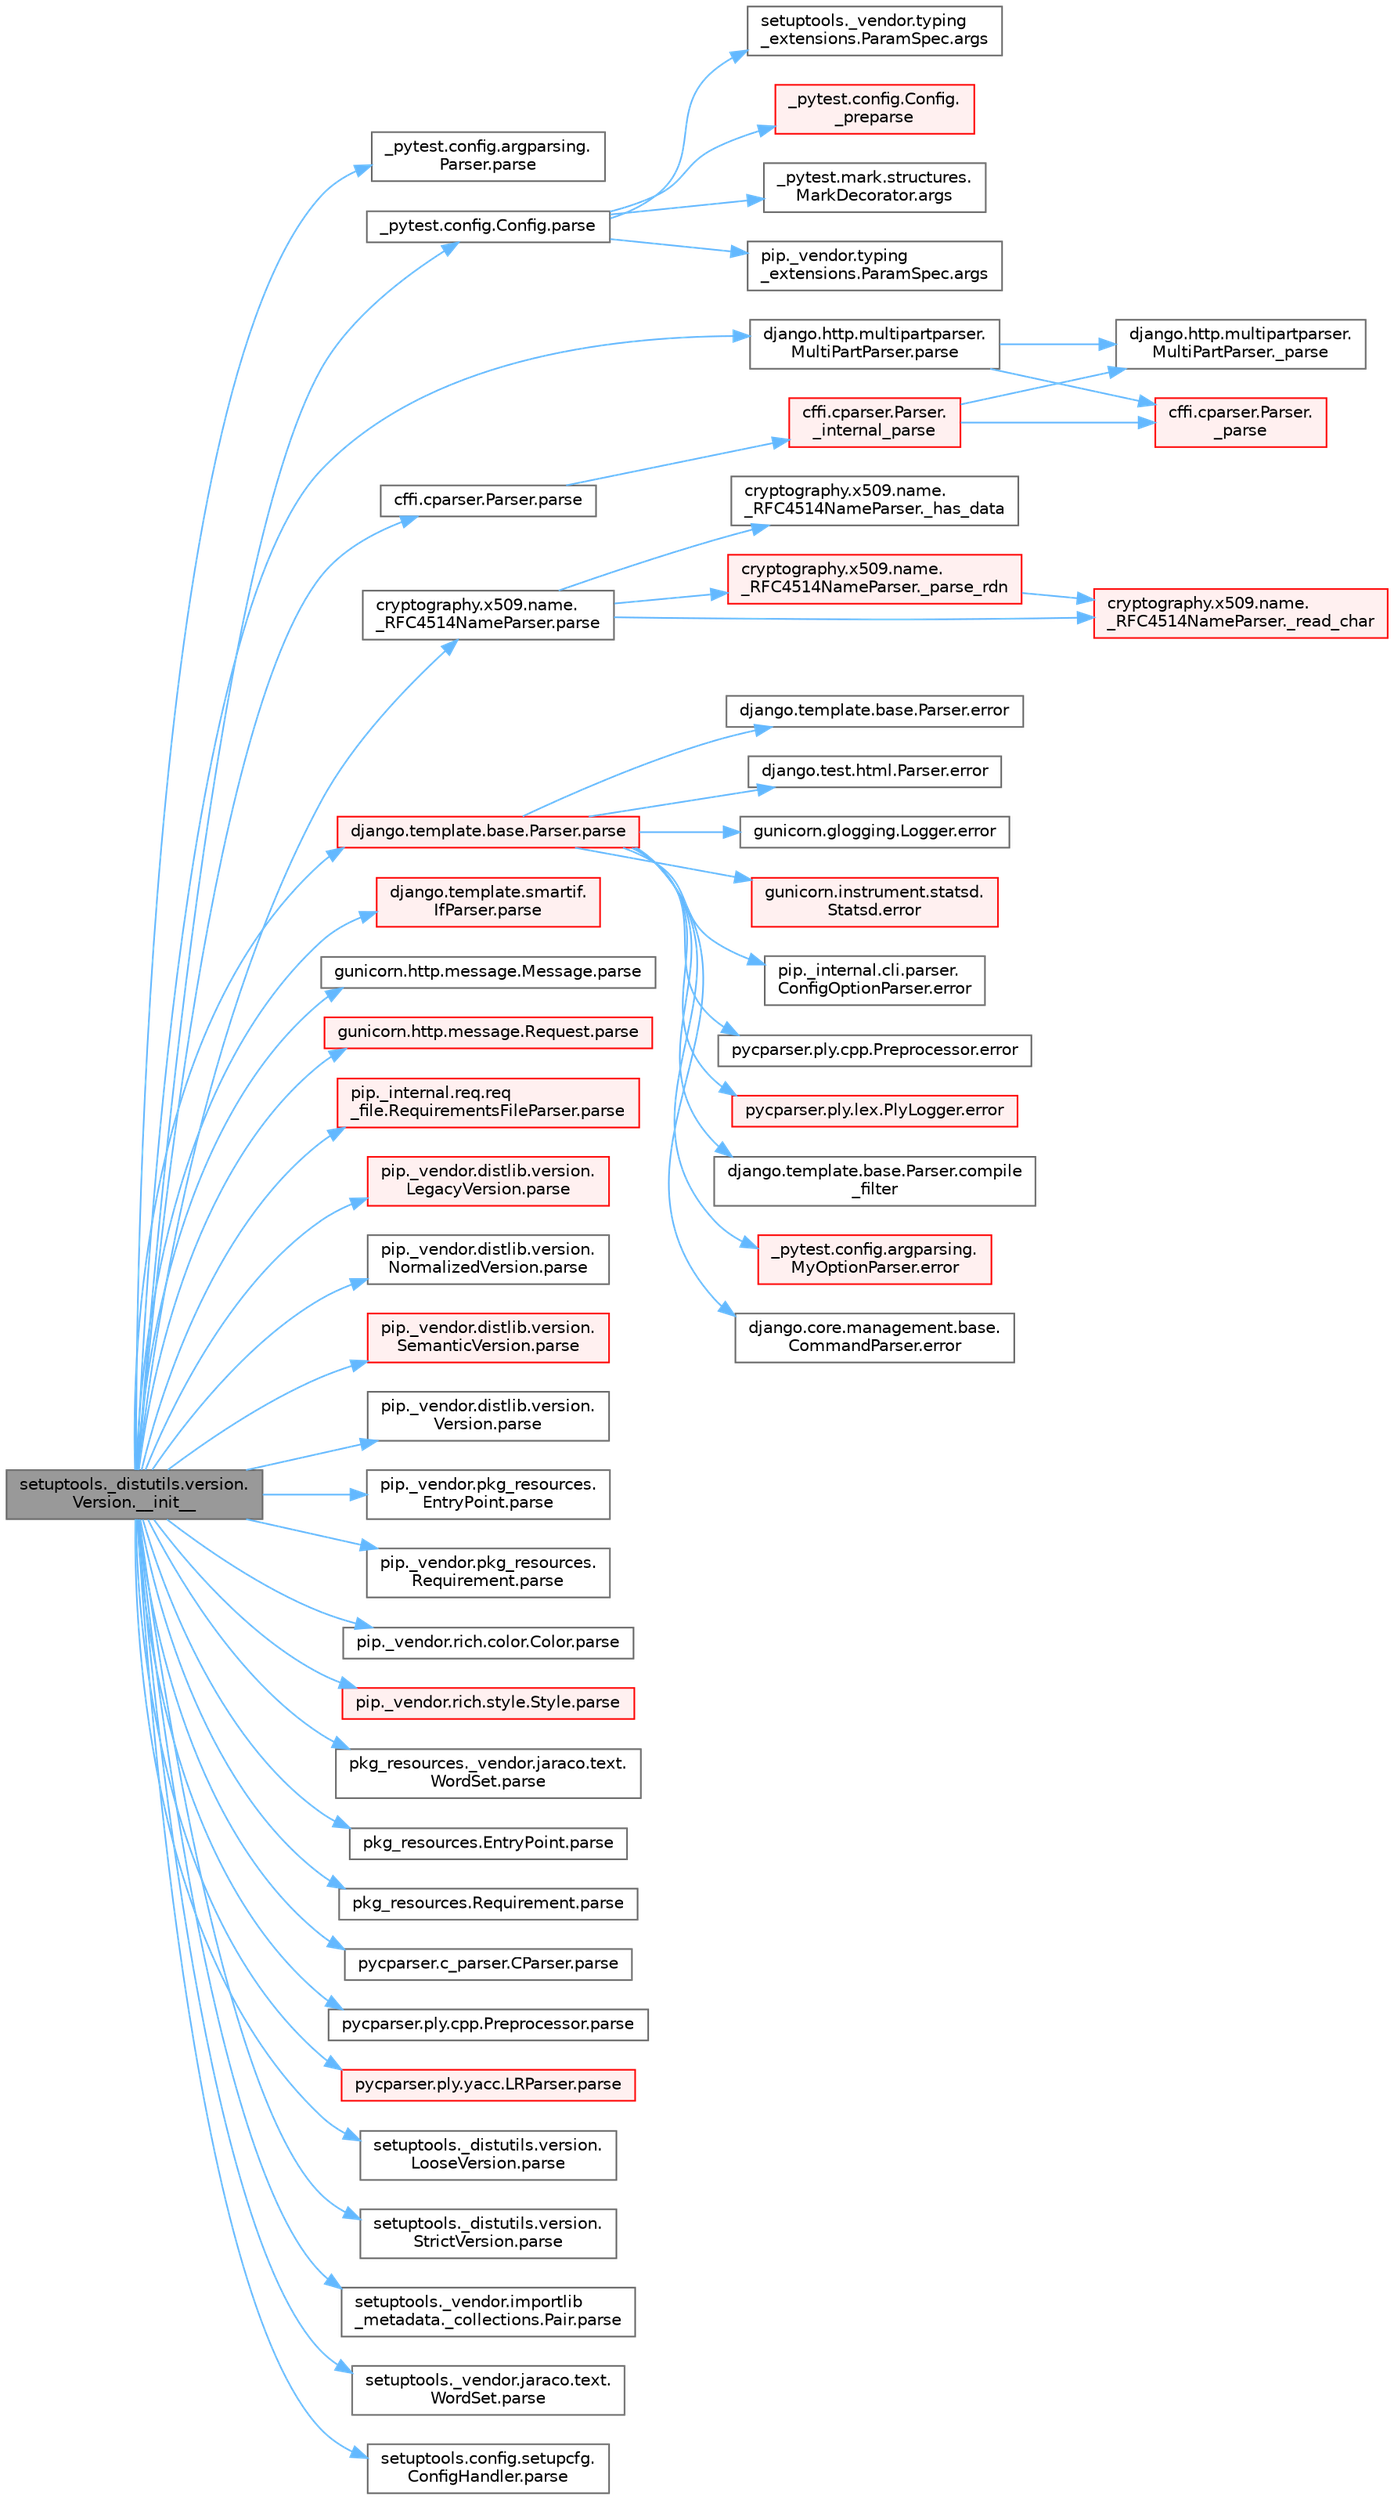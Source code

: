 digraph "setuptools._distutils.version.Version.__init__"
{
 // LATEX_PDF_SIZE
  bgcolor="transparent";
  edge [fontname=Helvetica,fontsize=10,labelfontname=Helvetica,labelfontsize=10];
  node [fontname=Helvetica,fontsize=10,shape=box,height=0.2,width=0.4];
  rankdir="LR";
  Node1 [id="Node000001",label="setuptools._distutils.version.\lVersion.__init__",height=0.2,width=0.4,color="gray40", fillcolor="grey60", style="filled", fontcolor="black",tooltip=" "];
  Node1 -> Node2 [id="edge1_Node000001_Node000002",color="steelblue1",style="solid",tooltip=" "];
  Node2 [id="Node000002",label="_pytest.config.argparsing.\lParser.parse",height=0.2,width=0.4,color="grey40", fillcolor="white", style="filled",URL="$class__pytest_1_1config_1_1argparsing_1_1_parser.html#af6db07065ec44f656fb0bd89c7826248",tooltip=" "];
  Node1 -> Node3 [id="edge2_Node000001_Node000003",color="steelblue1",style="solid",tooltip=" "];
  Node3 [id="Node000003",label="_pytest.config.Config.parse",height=0.2,width=0.4,color="grey40", fillcolor="white", style="filled",URL="$class__pytest_1_1config_1_1_config.html#a2e230a17444039d59c80383b27d5e373",tooltip=" "];
  Node3 -> Node4 [id="edge3_Node000003_Node000004",color="steelblue1",style="solid",tooltip=" "];
  Node4 [id="Node000004",label="_pytest.config.Config.\l_preparse",height=0.2,width=0.4,color="red", fillcolor="#FFF0F0", style="filled",URL="$class__pytest_1_1config_1_1_config.html#a42075e5c363cd77d2b0959a2e92335c6",tooltip=" "];
  Node3 -> Node12 [id="edge4_Node000003_Node000012",color="steelblue1",style="solid",tooltip=" "];
  Node12 [id="Node000012",label="_pytest.mark.structures.\lMarkDecorator.args",height=0.2,width=0.4,color="grey40", fillcolor="white", style="filled",URL="$class__pytest_1_1mark_1_1structures_1_1_mark_decorator.html#ab4999c45eec5ddbd26d29a7b58faca6b",tooltip=" "];
  Node3 -> Node13 [id="edge5_Node000003_Node000013",color="steelblue1",style="solid",tooltip=" "];
  Node13 [id="Node000013",label="pip._vendor.typing\l_extensions.ParamSpec.args",height=0.2,width=0.4,color="grey40", fillcolor="white", style="filled",URL="$classpip_1_1__vendor_1_1typing__extensions_1_1_param_spec.html#af9c011d670deaf40c04ee9c1ae53259f",tooltip=" "];
  Node3 -> Node14 [id="edge6_Node000003_Node000014",color="steelblue1",style="solid",tooltip=" "];
  Node14 [id="Node000014",label="setuptools._vendor.typing\l_extensions.ParamSpec.args",height=0.2,width=0.4,color="grey40", fillcolor="white", style="filled",URL="$classsetuptools_1_1__vendor_1_1typing__extensions_1_1_param_spec.html#ad62e4977155f8ecf52e51dd5377d451c",tooltip=" "];
  Node1 -> Node15 [id="edge7_Node000001_Node000015",color="steelblue1",style="solid",tooltip=" "];
  Node15 [id="Node000015",label="cffi.cparser.Parser.parse",height=0.2,width=0.4,color="grey40", fillcolor="white", style="filled",URL="$classcffi_1_1cparser_1_1_parser.html#a42bd17e4a2a05296aba4f1870c3e76b7",tooltip=" "];
  Node15 -> Node16 [id="edge8_Node000015_Node000016",color="steelblue1",style="solid",tooltip=" "];
  Node16 [id="Node000016",label="cffi.cparser.Parser.\l_internal_parse",height=0.2,width=0.4,color="red", fillcolor="#FFF0F0", style="filled",URL="$classcffi_1_1cparser_1_1_parser.html#aae13fe6d5acc9afec0d52bfdfaf40d7b",tooltip=" "];
  Node16 -> Node17 [id="edge9_Node000016_Node000017",color="steelblue1",style="solid",tooltip=" "];
  Node17 [id="Node000017",label="cffi.cparser.Parser.\l_parse",height=0.2,width=0.4,color="red", fillcolor="#FFF0F0", style="filled",URL="$classcffi_1_1cparser_1_1_parser.html#a1e34a6250e166916f64724a073816414",tooltip=" "];
  Node16 -> Node28 [id="edge10_Node000016_Node000028",color="steelblue1",style="solid",tooltip=" "];
  Node28 [id="Node000028",label="django.http.multipartparser.\lMultiPartParser._parse",height=0.2,width=0.4,color="grey40", fillcolor="white", style="filled",URL="$classdjango_1_1http_1_1multipartparser_1_1_multi_part_parser.html#adb07bed95c15670985ba7e9222bc071f",tooltip=" "];
  Node1 -> Node33 [id="edge11_Node000001_Node000033",color="steelblue1",style="solid",tooltip=" "];
  Node33 [id="Node000033",label="cryptography.x509.name.\l_RFC4514NameParser.parse",height=0.2,width=0.4,color="grey40", fillcolor="white", style="filled",URL="$classcryptography_1_1x509_1_1name_1_1___r_f_c4514_name_parser.html#a5bd1479fbb3152f68ea9811fababaaa4",tooltip=" "];
  Node33 -> Node34 [id="edge12_Node000033_Node000034",color="steelblue1",style="solid",tooltip=" "];
  Node34 [id="Node000034",label="cryptography.x509.name.\l_RFC4514NameParser._has_data",height=0.2,width=0.4,color="grey40", fillcolor="white", style="filled",URL="$classcryptography_1_1x509_1_1name_1_1___r_f_c4514_name_parser.html#a80f2f0707648479400db94d0b0e47e9e",tooltip=" "];
  Node33 -> Node35 [id="edge13_Node000033_Node000035",color="steelblue1",style="solid",tooltip=" "];
  Node35 [id="Node000035",label="cryptography.x509.name.\l_RFC4514NameParser._parse_rdn",height=0.2,width=0.4,color="red", fillcolor="#FFF0F0", style="filled",URL="$classcryptography_1_1x509_1_1name_1_1___r_f_c4514_name_parser.html#a47b04115cb085d1686e96e3293a5d540",tooltip=" "];
  Node35 -> Node38 [id="edge14_Node000035_Node000038",color="steelblue1",style="solid",tooltip=" "];
  Node38 [id="Node000038",label="cryptography.x509.name.\l_RFC4514NameParser._read_char",height=0.2,width=0.4,color="red", fillcolor="#FFF0F0", style="filled",URL="$classcryptography_1_1x509_1_1name_1_1___r_f_c4514_name_parser.html#a04d7e734f504e1366da5dc49f6ec2659",tooltip=" "];
  Node33 -> Node38 [id="edge15_Node000033_Node000038",color="steelblue1",style="solid",tooltip=" "];
  Node1 -> Node41 [id="edge16_Node000001_Node000041",color="steelblue1",style="solid",tooltip=" "];
  Node41 [id="Node000041",label="django.http.multipartparser.\lMultiPartParser.parse",height=0.2,width=0.4,color="grey40", fillcolor="white", style="filled",URL="$classdjango_1_1http_1_1multipartparser_1_1_multi_part_parser.html#a667ea5d068bbd9626987acee5a9105c9",tooltip=" "];
  Node41 -> Node17 [id="edge17_Node000041_Node000017",color="steelblue1",style="solid",tooltip=" "];
  Node41 -> Node28 [id="edge18_Node000041_Node000028",color="steelblue1",style="solid",tooltip=" "];
  Node1 -> Node42 [id="edge19_Node000001_Node000042",color="steelblue1",style="solid",tooltip=" "];
  Node42 [id="Node000042",label="django.template.base.Parser.parse",height=0.2,width=0.4,color="red", fillcolor="#FFF0F0", style="filled",URL="$classdjango_1_1template_1_1base_1_1_parser.html#adf49a6d849c5bc731f4dcd79bbd13e52",tooltip=" "];
  Node42 -> Node43 [id="edge20_Node000042_Node000043",color="steelblue1",style="solid",tooltip=" "];
  Node43 [id="Node000043",label="django.template.base.Parser.compile\l_filter",height=0.2,width=0.4,color="grey40", fillcolor="white", style="filled",URL="$classdjango_1_1template_1_1base_1_1_parser.html#a9f6d9f50e74b1bc83135180cfd7bca5e",tooltip=" "];
  Node42 -> Node44 [id="edge21_Node000042_Node000044",color="steelblue1",style="solid",tooltip=" "];
  Node44 [id="Node000044",label="_pytest.config.argparsing.\lMyOptionParser.error",height=0.2,width=0.4,color="red", fillcolor="#FFF0F0", style="filled",URL="$class__pytest_1_1config_1_1argparsing_1_1_my_option_parser.html#afa605e3b10b021d3192df596a2af55e4",tooltip=" "];
  Node42 -> Node47 [id="edge22_Node000042_Node000047",color="steelblue1",style="solid",tooltip=" "];
  Node47 [id="Node000047",label="django.core.management.base.\lCommandParser.error",height=0.2,width=0.4,color="grey40", fillcolor="white", style="filled",URL="$classdjango_1_1core_1_1management_1_1base_1_1_command_parser.html#a8f60524680d1e5c70de7800e59578073",tooltip=" "];
  Node42 -> Node48 [id="edge23_Node000042_Node000048",color="steelblue1",style="solid",tooltip=" "];
  Node48 [id="Node000048",label="django.template.base.Parser.error",height=0.2,width=0.4,color="grey40", fillcolor="white", style="filled",URL="$classdjango_1_1template_1_1base_1_1_parser.html#ad75d5d46d6b8210f6e4dbab08ed53012",tooltip=" "];
  Node42 -> Node49 [id="edge24_Node000042_Node000049",color="steelblue1",style="solid",tooltip=" "];
  Node49 [id="Node000049",label="django.test.html.Parser.error",height=0.2,width=0.4,color="grey40", fillcolor="white", style="filled",URL="$classdjango_1_1test_1_1html_1_1_parser.html#a458164a9296ceed891d67f5fca97ac67",tooltip=" "];
  Node42 -> Node50 [id="edge25_Node000042_Node000050",color="steelblue1",style="solid",tooltip=" "];
  Node50 [id="Node000050",label="gunicorn.glogging.Logger.error",height=0.2,width=0.4,color="grey40", fillcolor="white", style="filled",URL="$classgunicorn_1_1glogging_1_1_logger.html#aeecb84dbc46a550d08e0ae8618d8b72c",tooltip=" "];
  Node42 -> Node51 [id="edge26_Node000042_Node000051",color="steelblue1",style="solid",tooltip=" "];
  Node51 [id="Node000051",label="gunicorn.instrument.statsd.\lStatsd.error",height=0.2,width=0.4,color="red", fillcolor="#FFF0F0", style="filled",URL="$classgunicorn_1_1instrument_1_1statsd_1_1_statsd.html#a00ca379c910e5842719e48e617504c12",tooltip=" "];
  Node42 -> Node3171 [id="edge27_Node000042_Node003171",color="steelblue1",style="solid",tooltip=" "];
  Node3171 [id="Node003171",label="pip._internal.cli.parser.\lConfigOptionParser.error",height=0.2,width=0.4,color="grey40", fillcolor="white", style="filled",URL="$classpip_1_1__internal_1_1cli_1_1parser_1_1_config_option_parser.html#a7f476706a72ac9c0f9862fff54f800b6",tooltip=" "];
  Node42 -> Node3172 [id="edge28_Node000042_Node003172",color="steelblue1",style="solid",tooltip=" "];
  Node3172 [id="Node003172",label="pycparser.ply.cpp.Preprocessor.error",height=0.2,width=0.4,color="grey40", fillcolor="white", style="filled",URL="$classpycparser_1_1ply_1_1cpp_1_1_preprocessor.html#a7e1ac62be845481431f1eba28c7c4dff",tooltip=" "];
  Node42 -> Node3173 [id="edge29_Node000042_Node003173",color="steelblue1",style="solid",tooltip=" "];
  Node3173 [id="Node003173",label="pycparser.ply.lex.PlyLogger.error",height=0.2,width=0.4,color="red", fillcolor="#FFF0F0", style="filled",URL="$classpycparser_1_1ply_1_1lex_1_1_ply_logger.html#acd6be9709e7b404943ae36e163141b25",tooltip=" "];
  Node1 -> Node4555 [id="edge30_Node000001_Node004555",color="steelblue1",style="solid",tooltip=" "];
  Node4555 [id="Node004555",label="django.template.smartif.\lIfParser.parse",height=0.2,width=0.4,color="red", fillcolor="#FFF0F0", style="filled",URL="$classdjango_1_1template_1_1smartif_1_1_if_parser.html#a3e27b22105ec77827388cd197145b8c8",tooltip=" "];
  Node1 -> Node4556 [id="edge31_Node000001_Node004556",color="steelblue1",style="solid",tooltip=" "];
  Node4556 [id="Node004556",label="gunicorn.http.message.Message.parse",height=0.2,width=0.4,color="grey40", fillcolor="white", style="filled",URL="$classgunicorn_1_1http_1_1message_1_1_message.html#a58649fd033e1677ee6441c3c2416ffdd",tooltip=" "];
  Node1 -> Node4557 [id="edge32_Node000001_Node004557",color="steelblue1",style="solid",tooltip=" "];
  Node4557 [id="Node004557",label="gunicorn.http.message.Request.parse",height=0.2,width=0.4,color="red", fillcolor="#FFF0F0", style="filled",URL="$classgunicorn_1_1http_1_1message_1_1_request.html#a851a0abc98ee6147c5db3f09a9ac9744",tooltip=" "];
  Node1 -> Node4567 [id="edge33_Node000001_Node004567",color="steelblue1",style="solid",tooltip=" "];
  Node4567 [id="Node004567",label="pip._internal.req.req\l_file.RequirementsFileParser.parse",height=0.2,width=0.4,color="red", fillcolor="#FFF0F0", style="filled",URL="$classpip_1_1__internal_1_1req_1_1req__file_1_1_requirements_file_parser.html#a45e102eb2449deab68834c1490c44898",tooltip=" "];
  Node1 -> Node4576 [id="edge34_Node000001_Node004576",color="steelblue1",style="solid",tooltip=" "];
  Node4576 [id="Node004576",label="pip._vendor.distlib.version.\lLegacyVersion.parse",height=0.2,width=0.4,color="red", fillcolor="#FFF0F0", style="filled",URL="$classpip_1_1__vendor_1_1distlib_1_1version_1_1_legacy_version.html#aee51b3ff4e894c2dc048e63d1efbd8c4",tooltip=" "];
  Node1 -> Node4578 [id="edge35_Node000001_Node004578",color="steelblue1",style="solid",tooltip=" "];
  Node4578 [id="Node004578",label="pip._vendor.distlib.version.\lNormalizedVersion.parse",height=0.2,width=0.4,color="grey40", fillcolor="white", style="filled",URL="$classpip_1_1__vendor_1_1distlib_1_1version_1_1_normalized_version.html#afea6ce3b0727370d2b0e93eee3bd839d",tooltip=" "];
  Node1 -> Node4579 [id="edge36_Node000001_Node004579",color="steelblue1",style="solid",tooltip=" "];
  Node4579 [id="Node004579",label="pip._vendor.distlib.version.\lSemanticVersion.parse",height=0.2,width=0.4,color="red", fillcolor="#FFF0F0", style="filled",URL="$classpip_1_1__vendor_1_1distlib_1_1version_1_1_semantic_version.html#aec319068db6138afd60287ac2b19c6b4",tooltip=" "];
  Node1 -> Node4582 [id="edge37_Node000001_Node004582",color="steelblue1",style="solid",tooltip=" "];
  Node4582 [id="Node004582",label="pip._vendor.distlib.version.\lVersion.parse",height=0.2,width=0.4,color="grey40", fillcolor="white", style="filled",URL="$classpip_1_1__vendor_1_1distlib_1_1version_1_1_version.html#a36cd1602ec9f2ba755e9838adc397cb9",tooltip=" "];
  Node1 -> Node4583 [id="edge38_Node000001_Node004583",color="steelblue1",style="solid",tooltip=" "];
  Node4583 [id="Node004583",label="pip._vendor.pkg_resources.\lEntryPoint.parse",height=0.2,width=0.4,color="grey40", fillcolor="white", style="filled",URL="$classpip_1_1__vendor_1_1pkg__resources_1_1_entry_point.html#afdaf25de0f8005054dfaa06db71c2b39",tooltip=" "];
  Node1 -> Node4584 [id="edge39_Node000001_Node004584",color="steelblue1",style="solid",tooltip=" "];
  Node4584 [id="Node004584",label="pip._vendor.pkg_resources.\lRequirement.parse",height=0.2,width=0.4,color="grey40", fillcolor="white", style="filled",URL="$classpip_1_1__vendor_1_1pkg__resources_1_1_requirement.html#ade9df06c4250fdd0bc2ef002e2c9db05",tooltip=" "];
  Node1 -> Node4585 [id="edge40_Node000001_Node004585",color="steelblue1",style="solid",tooltip=" "];
  Node4585 [id="Node004585",label="pip._vendor.rich.color.Color.parse",height=0.2,width=0.4,color="grey40", fillcolor="white", style="filled",URL="$classpip_1_1__vendor_1_1rich_1_1color_1_1_color.html#a279bd4534039c9e082e2d3d66d66ec16",tooltip=" "];
  Node1 -> Node4586 [id="edge41_Node000001_Node004586",color="steelblue1",style="solid",tooltip=" "];
  Node4586 [id="Node004586",label="pip._vendor.rich.style.Style.parse",height=0.2,width=0.4,color="red", fillcolor="#FFF0F0", style="filled",URL="$classpip_1_1__vendor_1_1rich_1_1style_1_1_style.html#ae8a538c18b53513fbf22873e54a1fa98",tooltip=" "];
  Node1 -> Node4587 [id="edge42_Node000001_Node004587",color="steelblue1",style="solid",tooltip=" "];
  Node4587 [id="Node004587",label="pkg_resources._vendor.jaraco.text.\lWordSet.parse",height=0.2,width=0.4,color="grey40", fillcolor="white", style="filled",URL="$classpkg__resources_1_1__vendor_1_1jaraco_1_1text_1_1_word_set.html#ac770b8d78fe944bf5007849df56f1f23",tooltip=" "];
  Node1 -> Node4588 [id="edge43_Node000001_Node004588",color="steelblue1",style="solid",tooltip=" "];
  Node4588 [id="Node004588",label="pkg_resources.EntryPoint.parse",height=0.2,width=0.4,color="grey40", fillcolor="white", style="filled",URL="$classpkg__resources_1_1_entry_point.html#a62885f29164ee9b3c3721abfb5488e72",tooltip=" "];
  Node1 -> Node4589 [id="edge44_Node000001_Node004589",color="steelblue1",style="solid",tooltip=" "];
  Node4589 [id="Node004589",label="pkg_resources.Requirement.parse",height=0.2,width=0.4,color="grey40", fillcolor="white", style="filled",URL="$classpkg__resources_1_1_requirement.html#a6aace7a6d4415dd1e2c045d9c73c5f6d",tooltip=" "];
  Node1 -> Node4590 [id="edge45_Node000001_Node004590",color="steelblue1",style="solid",tooltip=" "];
  Node4590 [id="Node004590",label="pycparser.c_parser.CParser.parse",height=0.2,width=0.4,color="grey40", fillcolor="white", style="filled",URL="$classpycparser_1_1c__parser_1_1_c_parser.html#a10d1941d0c02bade5c63d4b61dc63ad0",tooltip=" "];
  Node1 -> Node4591 [id="edge46_Node000001_Node004591",color="steelblue1",style="solid",tooltip=" "];
  Node4591 [id="Node004591",label="pycparser.ply.cpp.Preprocessor.parse",height=0.2,width=0.4,color="grey40", fillcolor="white", style="filled",URL="$classpycparser_1_1ply_1_1cpp_1_1_preprocessor.html#a2f26df5ccd792f544200826d46334e4b",tooltip=" "];
  Node1 -> Node4592 [id="edge47_Node000001_Node004592",color="steelblue1",style="solid",tooltip=" "];
  Node4592 [id="Node004592",label="pycparser.ply.yacc.LRParser.parse",height=0.2,width=0.4,color="red", fillcolor="#FFF0F0", style="filled",URL="$classpycparser_1_1ply_1_1yacc_1_1_l_r_parser.html#a8e0ed5150402ae8a52ff2ed0f6c46486",tooltip=" "];
  Node1 -> Node4597 [id="edge48_Node000001_Node004597",color="steelblue1",style="solid",tooltip=" "];
  Node4597 [id="Node004597",label="setuptools._distutils.version.\lLooseVersion.parse",height=0.2,width=0.4,color="grey40", fillcolor="white", style="filled",URL="$classsetuptools_1_1__distutils_1_1version_1_1_loose_version.html#afc9fcf4f4a3c3b87a9cbf4723bf9fd67",tooltip=" "];
  Node1 -> Node4598 [id="edge49_Node000001_Node004598",color="steelblue1",style="solid",tooltip=" "];
  Node4598 [id="Node004598",label="setuptools._distutils.version.\lStrictVersion.parse",height=0.2,width=0.4,color="grey40", fillcolor="white", style="filled",URL="$classsetuptools_1_1__distutils_1_1version_1_1_strict_version.html#ab0c9e14fa4df95cd3e139439942de444",tooltip=" "];
  Node1 -> Node4599 [id="edge50_Node000001_Node004599",color="steelblue1",style="solid",tooltip=" "];
  Node4599 [id="Node004599",label="setuptools._vendor.importlib\l_metadata._collections.Pair.parse",height=0.2,width=0.4,color="grey40", fillcolor="white", style="filled",URL="$classsetuptools_1_1__vendor_1_1importlib__metadata_1_1__collections_1_1_pair.html#ad58acb0b0203df61d045d71364676537",tooltip=" "];
  Node1 -> Node4600 [id="edge51_Node000001_Node004600",color="steelblue1",style="solid",tooltip=" "];
  Node4600 [id="Node004600",label="setuptools._vendor.jaraco.text.\lWordSet.parse",height=0.2,width=0.4,color="grey40", fillcolor="white", style="filled",URL="$classsetuptools_1_1__vendor_1_1jaraco_1_1text_1_1_word_set.html#a9c0262663f872b468d938e5b66bba2e5",tooltip=" "];
  Node1 -> Node4601 [id="edge52_Node000001_Node004601",color="steelblue1",style="solid",tooltip=" "];
  Node4601 [id="Node004601",label="setuptools.config.setupcfg.\lConfigHandler.parse",height=0.2,width=0.4,color="grey40", fillcolor="white", style="filled",URL="$classsetuptools_1_1config_1_1setupcfg_1_1_config_handler.html#a32c6c6aac22aa861ff751ca765b8391b",tooltip=" "];
}
